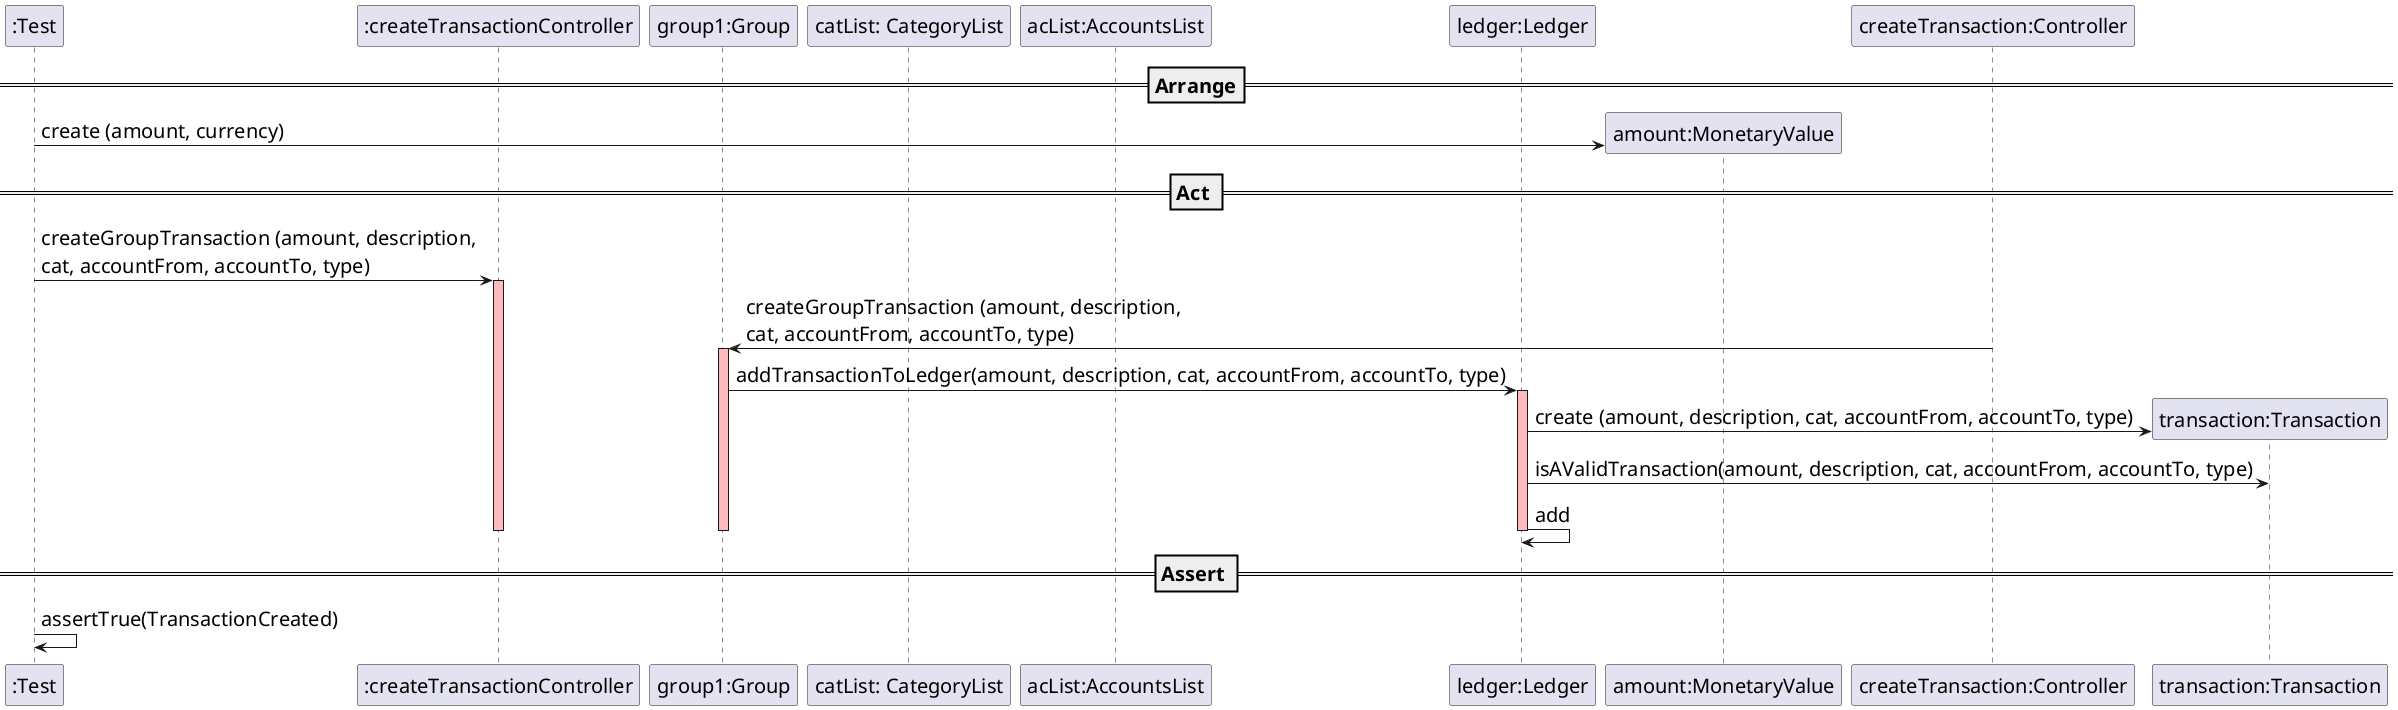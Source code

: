 
@startuml

skinparam DefaultFontSize 20

create ":Test"

==Arrange==
create ":createTransactionController"
create "group1:Group"
create "catList: CategoryList"
create "acList:AccountsList"
create "ledger:Ledger"

create "amount:MonetaryValue"
":Test" -> "amount:MonetaryValue" : create (amount, currency)

== Act ==

":Test" -> ":createTransactionController" : createGroupTransaction (amount, description, \ncat, accountFrom, accountTo, type)
activate ":createTransactionController"  #FFBBBB

"createTransaction:Controller" -> "group1:Group" : createGroupTransaction (amount, description, \ncat, accountFrom, accountTo, type)
activate "group1:Group"  #FFBBBB

"group1:Group" -> "ledger:Ledger" : addTransactionToLedger(amount, description, cat, accountFrom, accountTo, type)
activate "ledger:Ledger"  #FFBBBB

create "transaction:Transaction"
"ledger:Ledger" -> "transaction:Transaction" : create (amount, description, cat, accountFrom, accountTo, type)
"ledger:Ledger" -> "transaction:Transaction" : isAValidTransaction(amount, description, cat, accountFrom, accountTo, type)
"ledger:Ledger" -> "ledger:Ledger": add

deactivate "ledger:Ledger"  #FFBBBB
deactivate "group1:Group"  #FFBBBB
deactivate ":createTransactionController"  #FFBBBB

== Assert ==

":Test" -> ":Test" : assertTrue(TransactionCreated)

@enduml